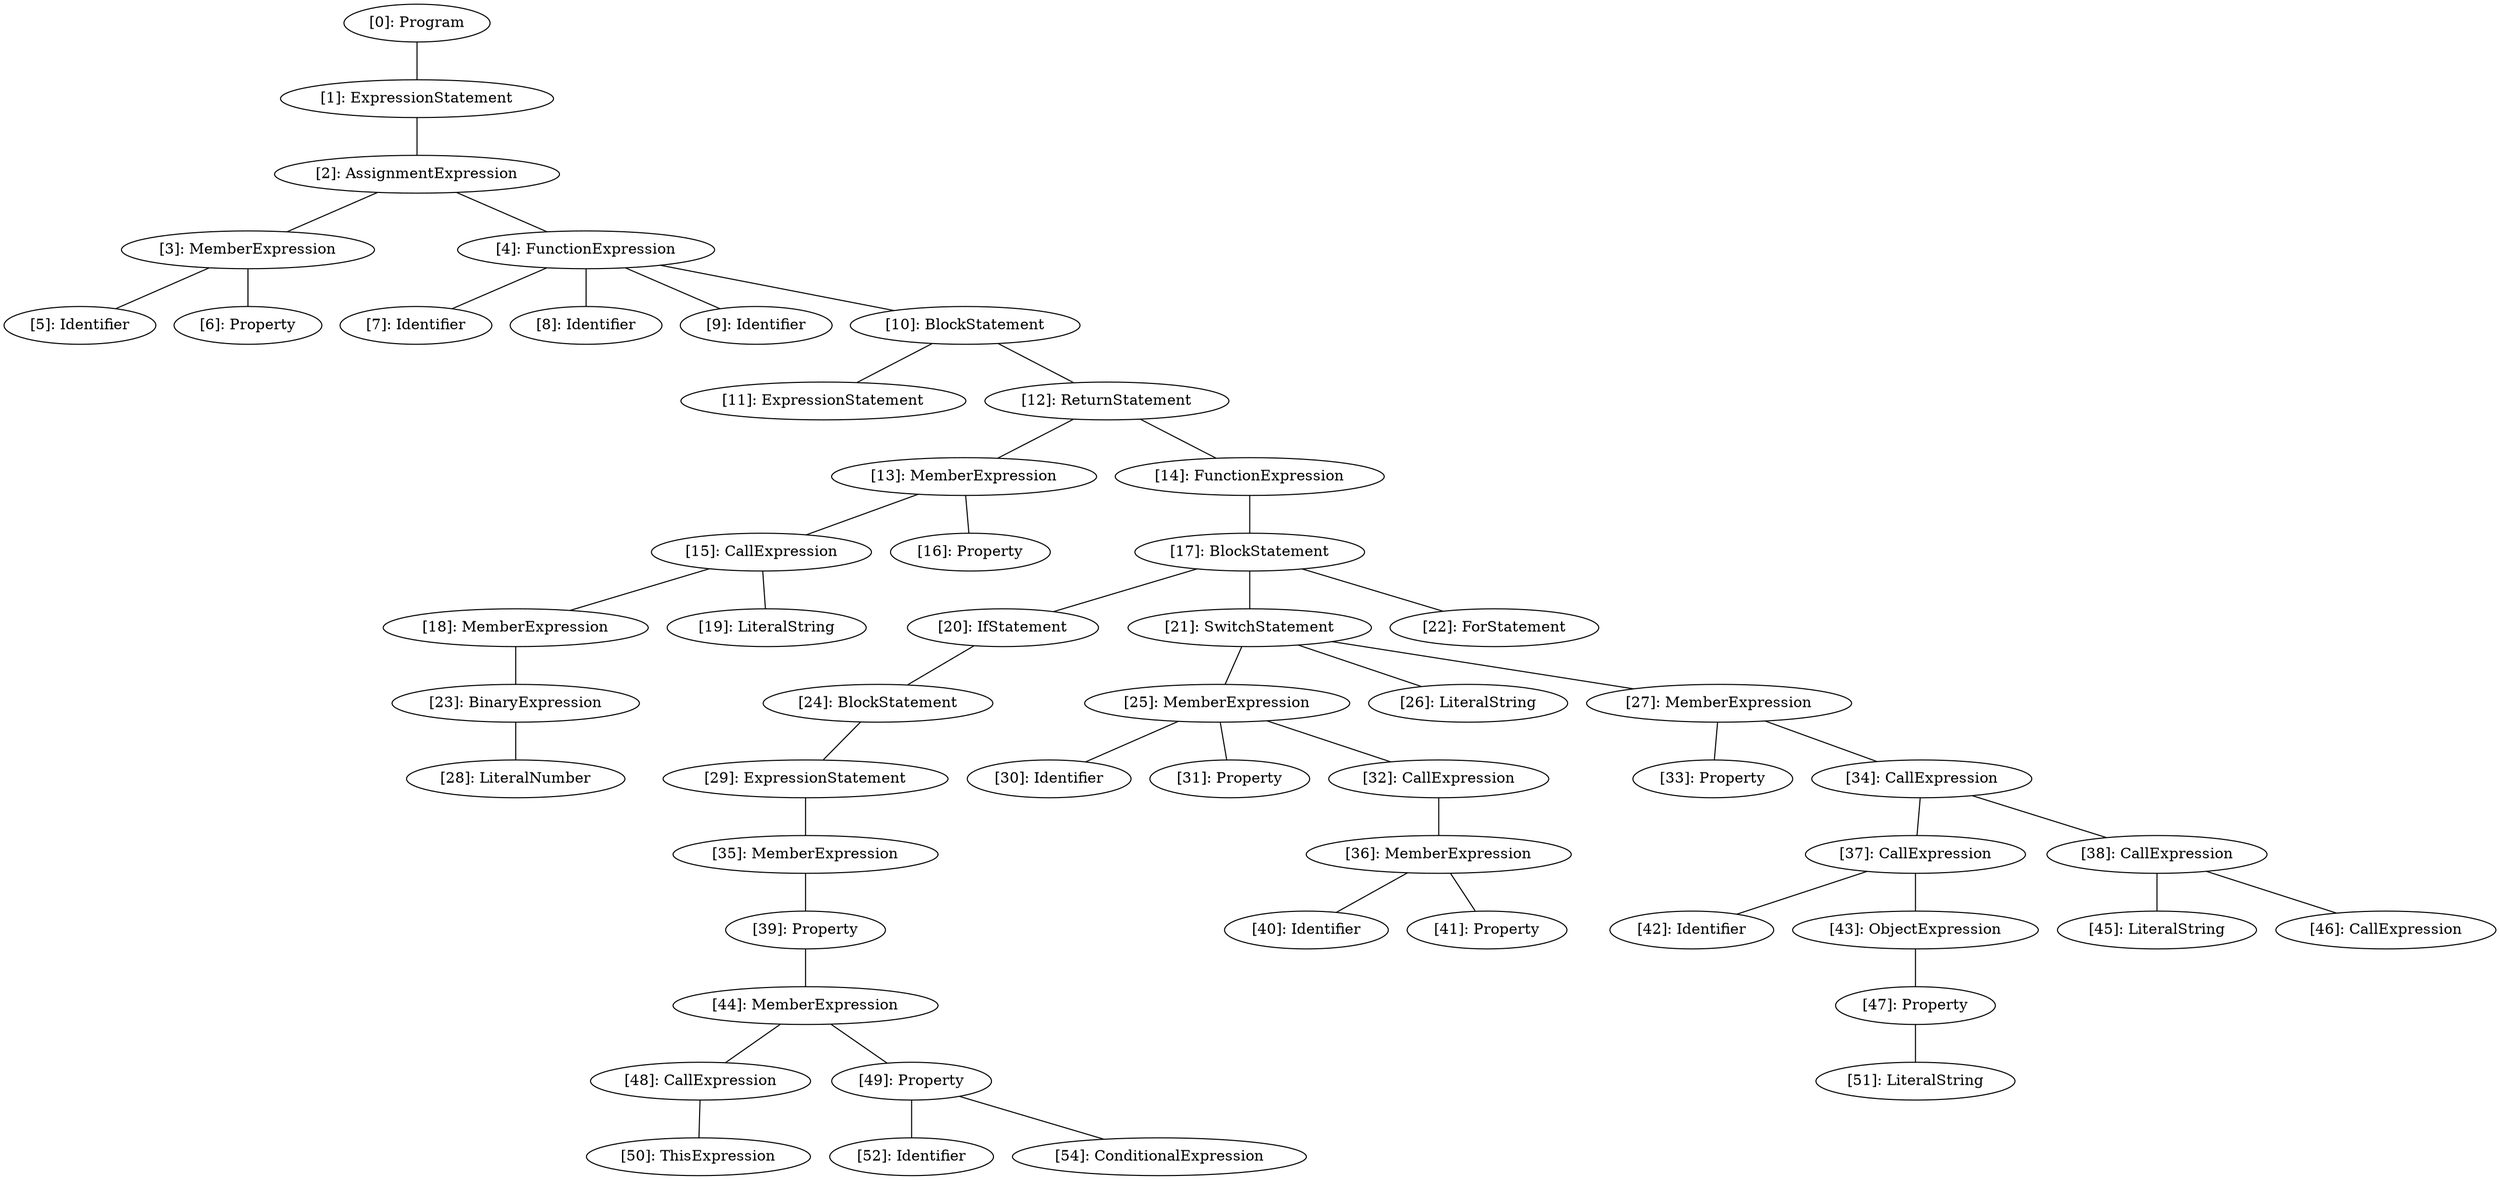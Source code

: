 // Result
graph {
	0 [label="[0]: Program"]
	1 [label="[1]: ExpressionStatement"]
	2 [label="[2]: AssignmentExpression"]
	3 [label="[3]: MemberExpression"]
	4 [label="[4]: FunctionExpression"]
	5 [label="[5]: Identifier"]
	6 [label="[6]: Property"]
	7 [label="[7]: Identifier"]
	8 [label="[8]: Identifier"]
	9 [label="[9]: Identifier"]
	10 [label="[10]: BlockStatement"]
	11 [label="[11]: ExpressionStatement"]
	12 [label="[12]: ReturnStatement"]
	13 [label="[13]: MemberExpression"]
	14 [label="[14]: FunctionExpression"]
	15 [label="[15]: CallExpression"]
	16 [label="[16]: Property"]
	17 [label="[17]: BlockStatement"]
	18 [label="[18]: MemberExpression"]
	19 [label="[19]: LiteralString"]
	20 [label="[20]: IfStatement"]
	21 [label="[21]: SwitchStatement"]
	22 [label="[22]: ForStatement"]
	23 [label="[23]: BinaryExpression"]
	24 [label="[24]: BlockStatement"]
	25 [label="[25]: MemberExpression"]
	26 [label="[26]: LiteralString"]
	27 [label="[27]: MemberExpression"]
	28 [label="[28]: LiteralNumber"]
	29 [label="[29]: ExpressionStatement"]
	30 [label="[30]: Identifier"]
	31 [label="[31]: Property"]
	32 [label="[32]: CallExpression"]
	33 [label="[33]: Property"]
	34 [label="[34]: CallExpression"]
	35 [label="[35]: MemberExpression"]
	36 [label="[36]: MemberExpression"]
	37 [label="[37]: CallExpression"]
	38 [label="[38]: CallExpression"]
	39 [label="[39]: Property"]
	40 [label="[40]: Identifier"]
	41 [label="[41]: Property"]
	42 [label="[42]: Identifier"]
	43 [label="[43]: ObjectExpression"]
	44 [label="[44]: MemberExpression"]
	45 [label="[45]: LiteralString"]
	46 [label="[46]: CallExpression"]
	47 [label="[47]: Property"]
	48 [label="[48]: CallExpression"]
	49 [label="[49]: Property"]
	50 [label="[50]: ThisExpression"]
	51 [label="[51]: LiteralString"]
	52 [label="[52]: Identifier"]
	54 [label="[54]: ConditionalExpression"]
	0 -- 1
	1 -- 2
	2 -- 3
	2 -- 4
	3 -- 5
	3 -- 6
	4 -- 7
	4 -- 8
	4 -- 9
	4 -- 10
	10 -- 11
	10 -- 12
	12 -- 13
	12 -- 14
	13 -- 15
	13 -- 16
	14 -- 17
	15 -- 18
	15 -- 19
	17 -- 20
	17 -- 21
	17 -- 22
	18 -- 23
	20 -- 24
	21 -- 25
	21 -- 26
	21 -- 27
	23 -- 28
	24 -- 29
	25 -- 30
	25 -- 31
	25 -- 32
	27 -- 33
	27 -- 34
	29 -- 35
	32 -- 36
	34 -- 37
	34 -- 38
	35 -- 39
	36 -- 40
	36 -- 41
	37 -- 42
	37 -- 43
	38 -- 45
	38 -- 46
	39 -- 44
	43 -- 47
	44 -- 48
	44 -- 49
	47 -- 51
	48 -- 50
	49 -- 52
	49 -- 54
}
